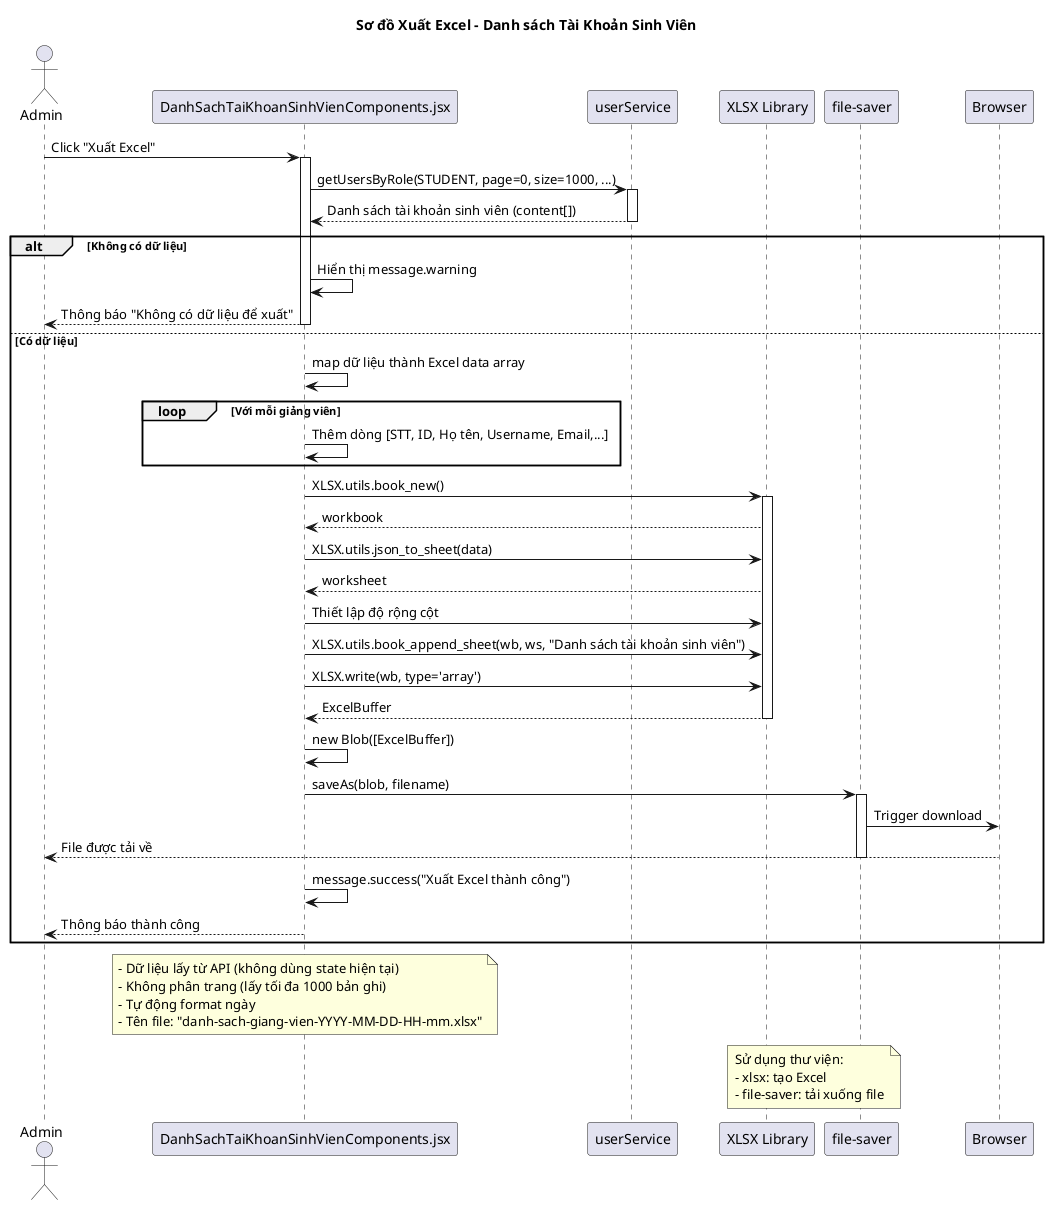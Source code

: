 @startuml
'!theme cerulean
title Sơ đồ Xuất Excel - Danh sách Tài Khoản Sinh Viên

actor "Admin" as admin
participant "DanhSachTaiKhoanSinhVienComponents.jsx" as component
participant "userService" as service
participant "XLSX Library" as xlsx
participant "file-saver" as fileSaver
participant "Browser" as browser

admin -> component: Click "Xuất Excel"
activate component

component -> service: getUsersByRole(STUDENT, page=0, size=1000, ...)
activate service
service --> component: Danh sách tài khoản sinh viên (content[])
deactivate service

alt Không có dữ liệu
    component -> component: Hiển thị message.warning
    component --> admin: Thông báo "Không có dữ liệu để xuất"
    deactivate component
else Có dữ liệu
    component -> component: map dữ liệu thành Excel data array

    loop Với mỗi giảng viên
        component -> component: Thêm dòng [STT, ID, Họ tên, Username, Email,...]
    end

    component -> xlsx: XLSX.utils.book_new()
    activate xlsx
    xlsx --> component: workbook

    component -> xlsx: XLSX.utils.json_to_sheet(data)
    xlsx --> component: worksheet

    component -> xlsx: Thiết lập độ rộng cột
    component -> xlsx: XLSX.utils.book_append_sheet(wb, ws, "Danh sách tài khoản sinh viên")

    component -> xlsx: XLSX.write(wb, type='array')
    xlsx --> component: ExcelBuffer
    deactivate xlsx

    component -> component: new Blob([ExcelBuffer])
    component -> fileSaver: saveAs(blob, filename)
    activate fileSaver
    fileSaver -> browser: Trigger download
    browser --> admin: File được tải về
    deactivate fileSaver

    component -> component: message.success("Xuất Excel thành công")
    component --> admin: Thông báo thành công
end

deactivate component

note over component
- Dữ liệu lấy từ API (không dùng state hiện tại)
- Không phân trang (lấy tối đa 1000 bản ghi)
- Tự động format ngày
- Tên file: "danh-sach-giang-vien-YYYY-MM-DD-HH-mm.xlsx"
end note

note over xlsx, fileSaver
Sử dụng thư viện:
- xlsx: tạo Excel
- file-saver: tải xuống file
end note

@enduml
